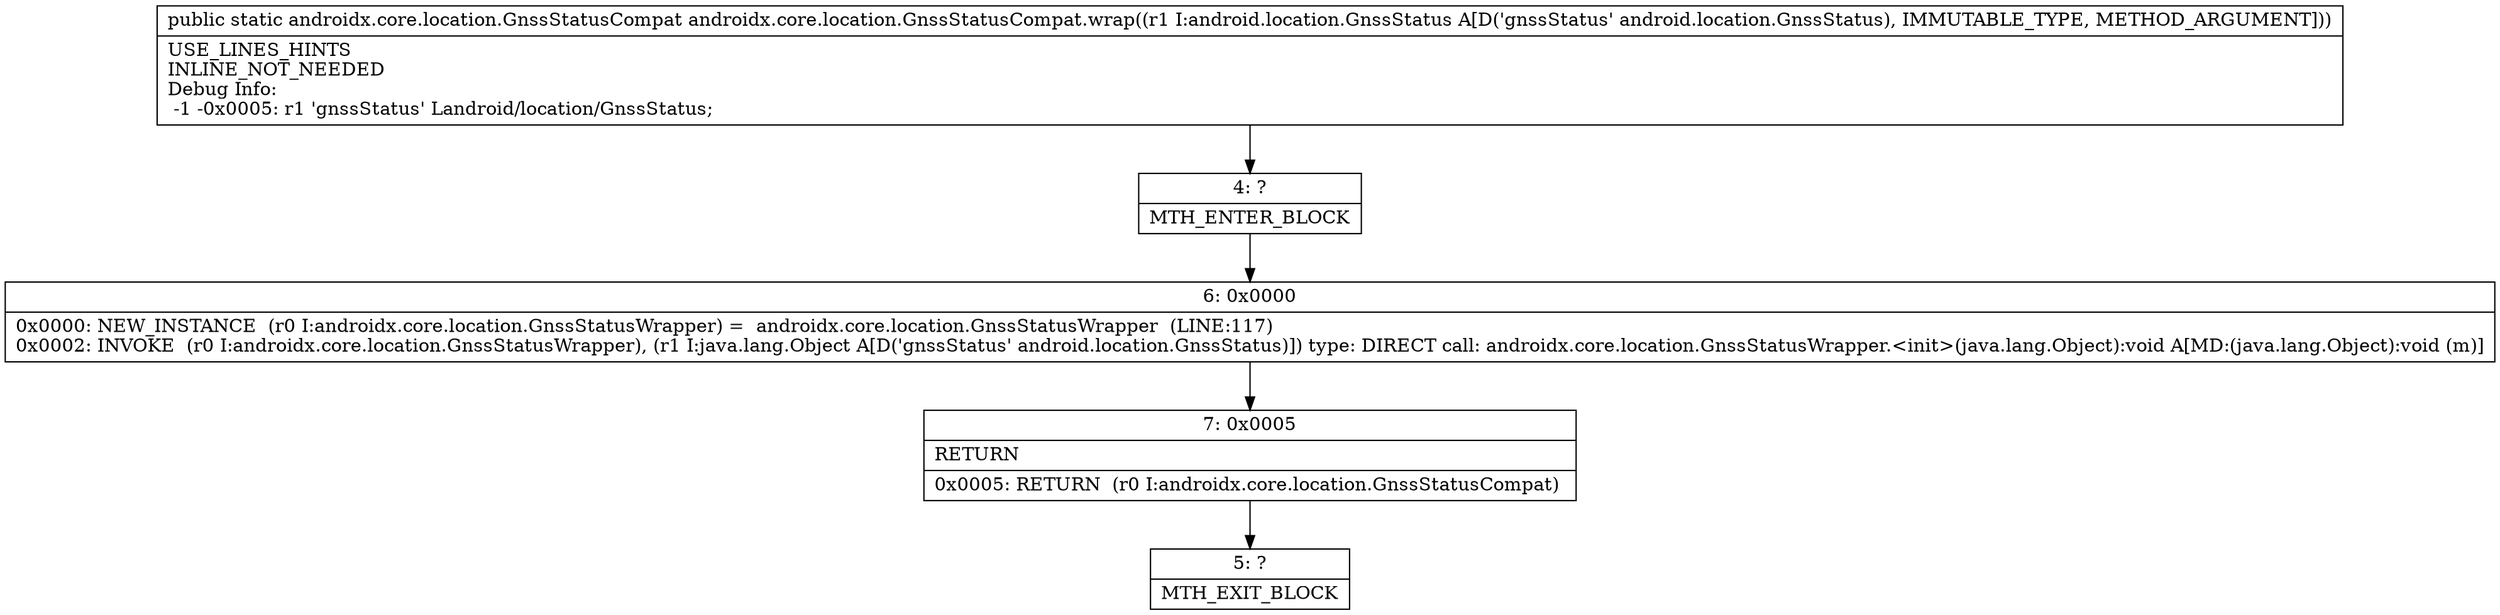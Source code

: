 digraph "CFG forandroidx.core.location.GnssStatusCompat.wrap(Landroid\/location\/GnssStatus;)Landroidx\/core\/location\/GnssStatusCompat;" {
Node_4 [shape=record,label="{4\:\ ?|MTH_ENTER_BLOCK\l}"];
Node_6 [shape=record,label="{6\:\ 0x0000|0x0000: NEW_INSTANCE  (r0 I:androidx.core.location.GnssStatusWrapper) =  androidx.core.location.GnssStatusWrapper  (LINE:117)\l0x0002: INVOKE  (r0 I:androidx.core.location.GnssStatusWrapper), (r1 I:java.lang.Object A[D('gnssStatus' android.location.GnssStatus)]) type: DIRECT call: androidx.core.location.GnssStatusWrapper.\<init\>(java.lang.Object):void A[MD:(java.lang.Object):void (m)]\l}"];
Node_7 [shape=record,label="{7\:\ 0x0005|RETURN\l|0x0005: RETURN  (r0 I:androidx.core.location.GnssStatusCompat) \l}"];
Node_5 [shape=record,label="{5\:\ ?|MTH_EXIT_BLOCK\l}"];
MethodNode[shape=record,label="{public static androidx.core.location.GnssStatusCompat androidx.core.location.GnssStatusCompat.wrap((r1 I:android.location.GnssStatus A[D('gnssStatus' android.location.GnssStatus), IMMUTABLE_TYPE, METHOD_ARGUMENT]))  | USE_LINES_HINTS\lINLINE_NOT_NEEDED\lDebug Info:\l  \-1 \-0x0005: r1 'gnssStatus' Landroid\/location\/GnssStatus;\l}"];
MethodNode -> Node_4;Node_4 -> Node_6;
Node_6 -> Node_7;
Node_7 -> Node_5;
}

